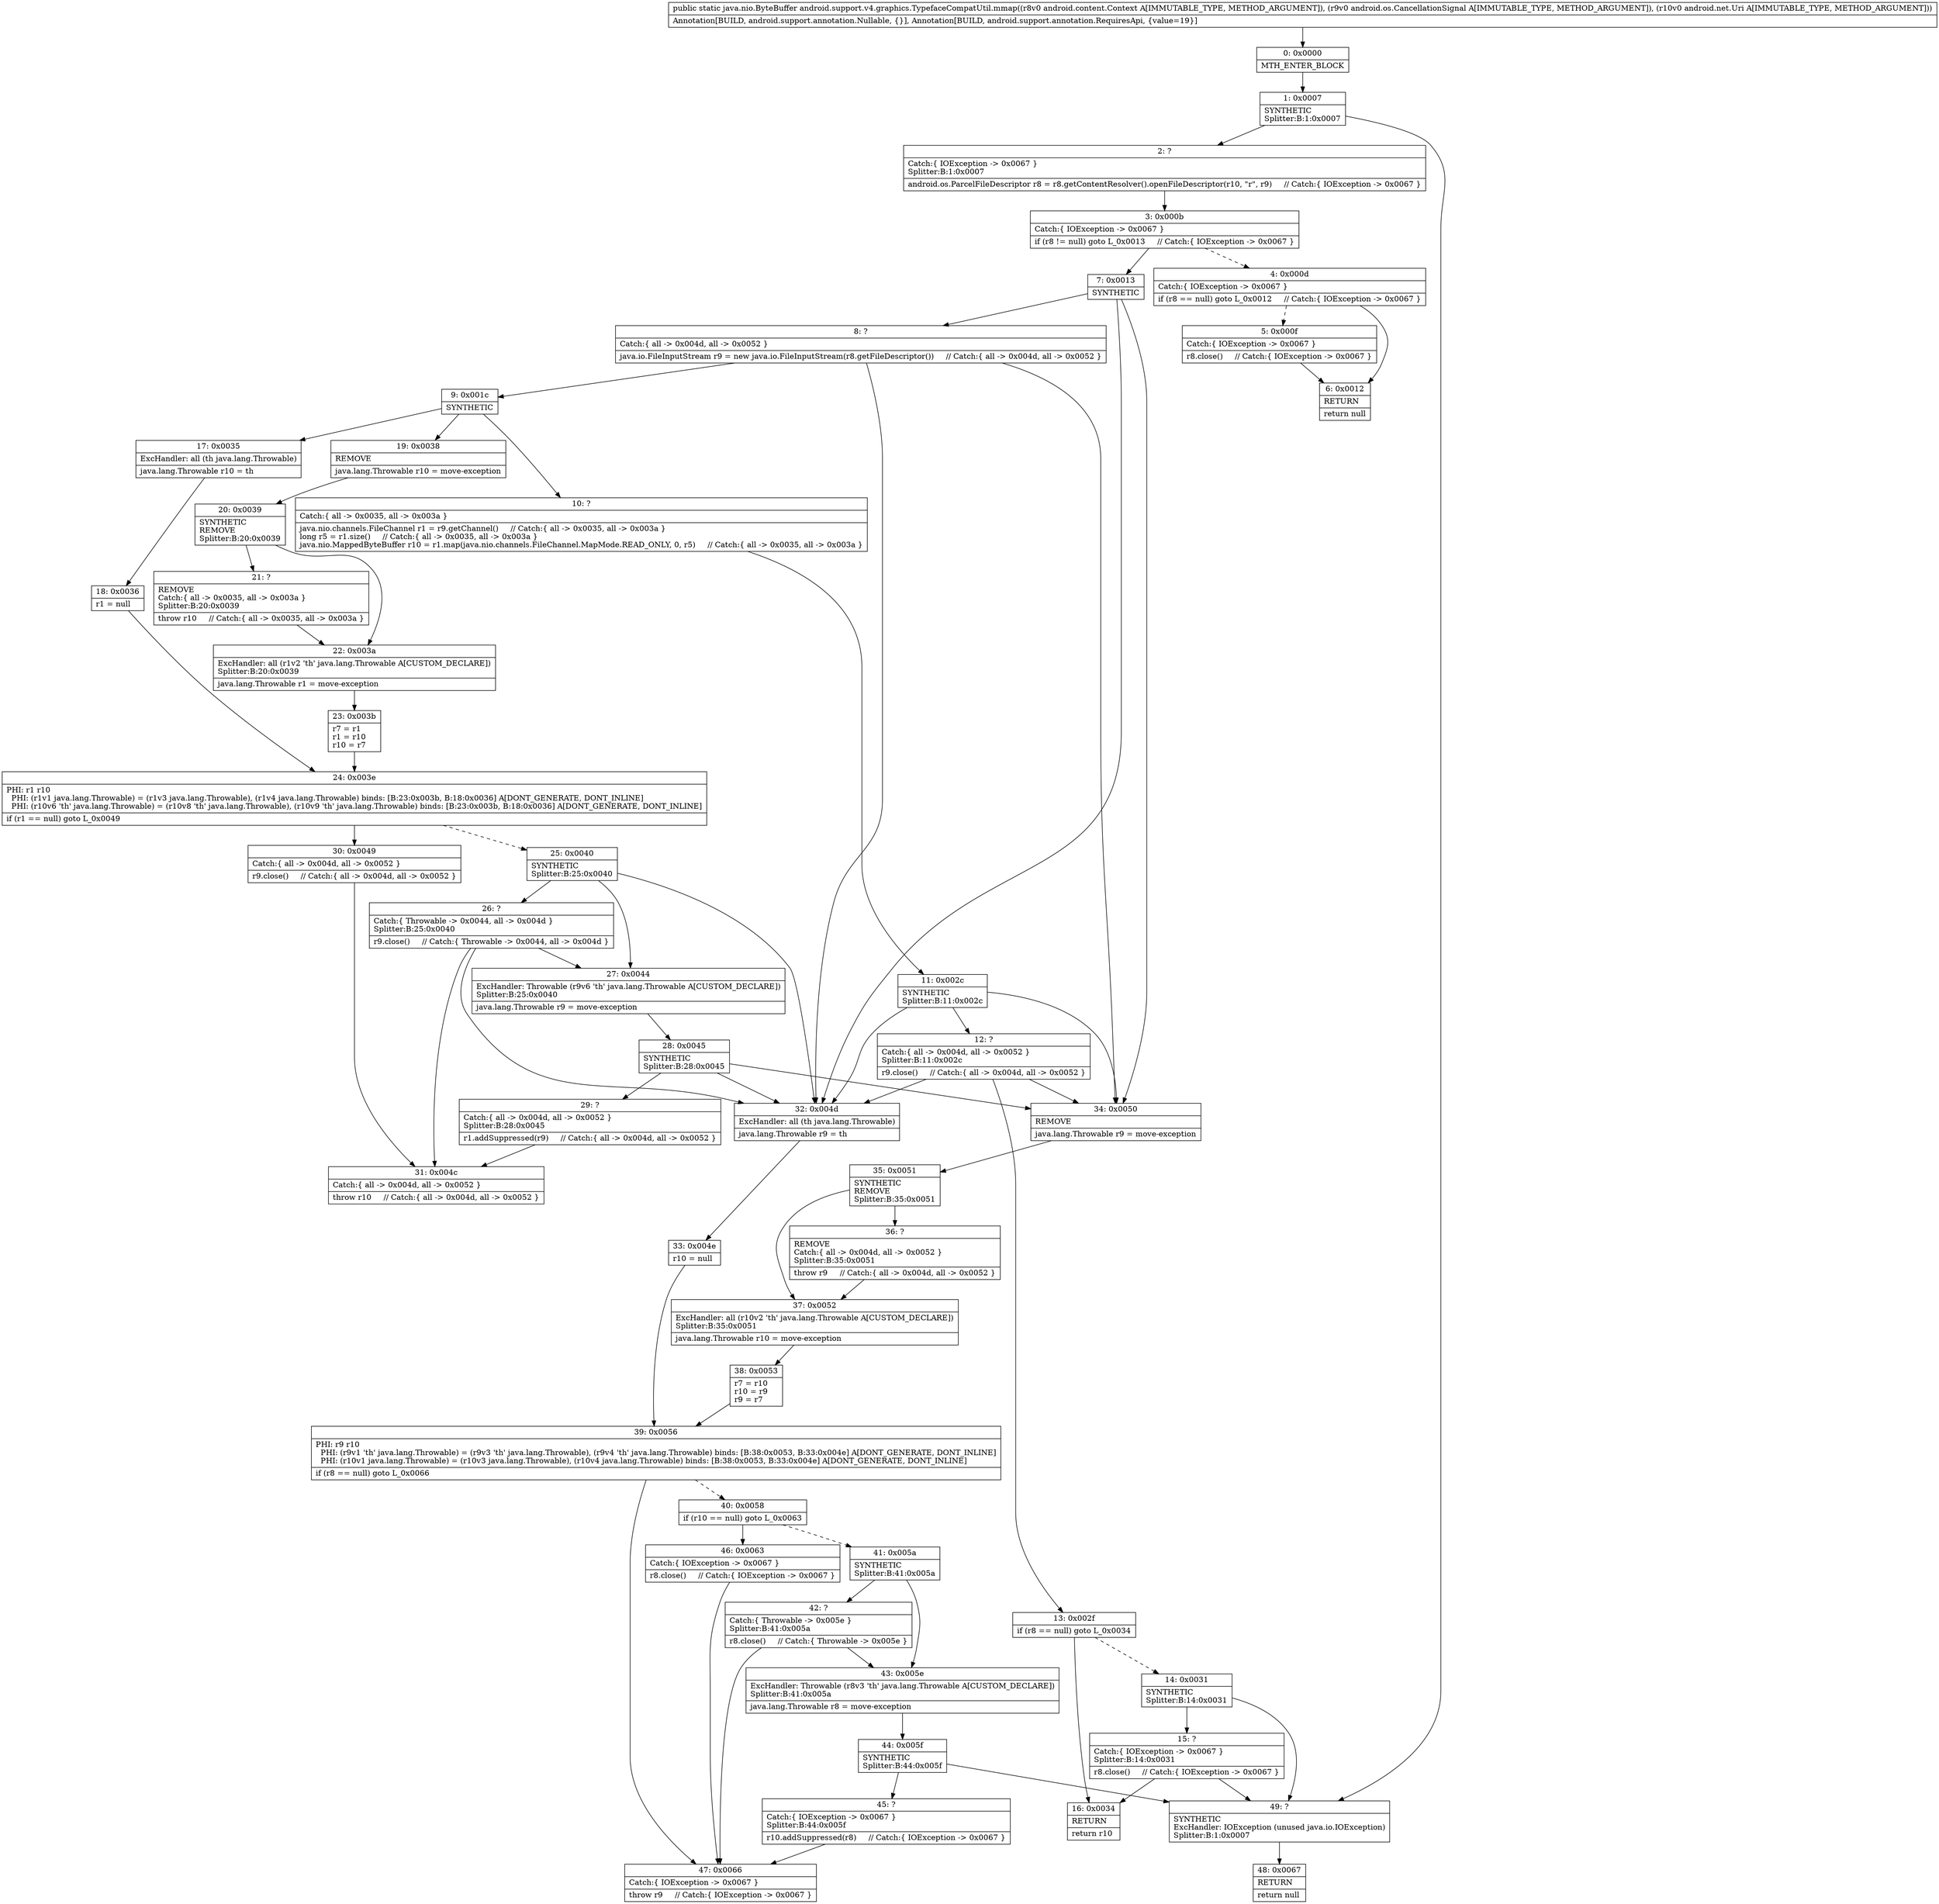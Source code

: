 digraph "CFG forandroid.support.v4.graphics.TypefaceCompatUtil.mmap(Landroid\/content\/Context;Landroid\/os\/CancellationSignal;Landroid\/net\/Uri;)Ljava\/nio\/ByteBuffer;" {
Node_0 [shape=record,label="{0\:\ 0x0000|MTH_ENTER_BLOCK\l}"];
Node_1 [shape=record,label="{1\:\ 0x0007|SYNTHETIC\lSplitter:B:1:0x0007\l}"];
Node_2 [shape=record,label="{2\:\ ?|Catch:\{ IOException \-\> 0x0067 \}\lSplitter:B:1:0x0007\l|android.os.ParcelFileDescriptor r8 = r8.getContentResolver().openFileDescriptor(r10, \"r\", r9)     \/\/ Catch:\{ IOException \-\> 0x0067 \}\l}"];
Node_3 [shape=record,label="{3\:\ 0x000b|Catch:\{ IOException \-\> 0x0067 \}\l|if (r8 != null) goto L_0x0013     \/\/ Catch:\{ IOException \-\> 0x0067 \}\l}"];
Node_4 [shape=record,label="{4\:\ 0x000d|Catch:\{ IOException \-\> 0x0067 \}\l|if (r8 == null) goto L_0x0012     \/\/ Catch:\{ IOException \-\> 0x0067 \}\l}"];
Node_5 [shape=record,label="{5\:\ 0x000f|Catch:\{ IOException \-\> 0x0067 \}\l|r8.close()     \/\/ Catch:\{ IOException \-\> 0x0067 \}\l}"];
Node_6 [shape=record,label="{6\:\ 0x0012|RETURN\l|return null\l}"];
Node_7 [shape=record,label="{7\:\ 0x0013|SYNTHETIC\l}"];
Node_8 [shape=record,label="{8\:\ ?|Catch:\{ all \-\> 0x004d, all \-\> 0x0052 \}\l|java.io.FileInputStream r9 = new java.io.FileInputStream(r8.getFileDescriptor())     \/\/ Catch:\{ all \-\> 0x004d, all \-\> 0x0052 \}\l}"];
Node_9 [shape=record,label="{9\:\ 0x001c|SYNTHETIC\l}"];
Node_10 [shape=record,label="{10\:\ ?|Catch:\{ all \-\> 0x0035, all \-\> 0x003a \}\l|java.nio.channels.FileChannel r1 = r9.getChannel()     \/\/ Catch:\{ all \-\> 0x0035, all \-\> 0x003a \}\llong r5 = r1.size()     \/\/ Catch:\{ all \-\> 0x0035, all \-\> 0x003a \}\ljava.nio.MappedByteBuffer r10 = r1.map(java.nio.channels.FileChannel.MapMode.READ_ONLY, 0, r5)     \/\/ Catch:\{ all \-\> 0x0035, all \-\> 0x003a \}\l}"];
Node_11 [shape=record,label="{11\:\ 0x002c|SYNTHETIC\lSplitter:B:11:0x002c\l}"];
Node_12 [shape=record,label="{12\:\ ?|Catch:\{ all \-\> 0x004d, all \-\> 0x0052 \}\lSplitter:B:11:0x002c\l|r9.close()     \/\/ Catch:\{ all \-\> 0x004d, all \-\> 0x0052 \}\l}"];
Node_13 [shape=record,label="{13\:\ 0x002f|if (r8 == null) goto L_0x0034\l}"];
Node_14 [shape=record,label="{14\:\ 0x0031|SYNTHETIC\lSplitter:B:14:0x0031\l}"];
Node_15 [shape=record,label="{15\:\ ?|Catch:\{ IOException \-\> 0x0067 \}\lSplitter:B:14:0x0031\l|r8.close()     \/\/ Catch:\{ IOException \-\> 0x0067 \}\l}"];
Node_16 [shape=record,label="{16\:\ 0x0034|RETURN\l|return r10\l}"];
Node_17 [shape=record,label="{17\:\ 0x0035|ExcHandler: all (th java.lang.Throwable)\l|java.lang.Throwable r10 = th\l}"];
Node_18 [shape=record,label="{18\:\ 0x0036|r1 = null\l}"];
Node_19 [shape=record,label="{19\:\ 0x0038|REMOVE\l|java.lang.Throwable r10 = move\-exception\l}"];
Node_20 [shape=record,label="{20\:\ 0x0039|SYNTHETIC\lREMOVE\lSplitter:B:20:0x0039\l}"];
Node_21 [shape=record,label="{21\:\ ?|REMOVE\lCatch:\{ all \-\> 0x0035, all \-\> 0x003a \}\lSplitter:B:20:0x0039\l|throw r10     \/\/ Catch:\{ all \-\> 0x0035, all \-\> 0x003a \}\l}"];
Node_22 [shape=record,label="{22\:\ 0x003a|ExcHandler: all (r1v2 'th' java.lang.Throwable A[CUSTOM_DECLARE])\lSplitter:B:20:0x0039\l|java.lang.Throwable r1 = move\-exception\l}"];
Node_23 [shape=record,label="{23\:\ 0x003b|r7 = r1\lr1 = r10\lr10 = r7\l}"];
Node_24 [shape=record,label="{24\:\ 0x003e|PHI: r1 r10 \l  PHI: (r1v1 java.lang.Throwable) = (r1v3 java.lang.Throwable), (r1v4 java.lang.Throwable) binds: [B:23:0x003b, B:18:0x0036] A[DONT_GENERATE, DONT_INLINE]\l  PHI: (r10v6 'th' java.lang.Throwable) = (r10v8 'th' java.lang.Throwable), (r10v9 'th' java.lang.Throwable) binds: [B:23:0x003b, B:18:0x0036] A[DONT_GENERATE, DONT_INLINE]\l|if (r1 == null) goto L_0x0049\l}"];
Node_25 [shape=record,label="{25\:\ 0x0040|SYNTHETIC\lSplitter:B:25:0x0040\l}"];
Node_26 [shape=record,label="{26\:\ ?|Catch:\{ Throwable \-\> 0x0044, all \-\> 0x004d \}\lSplitter:B:25:0x0040\l|r9.close()     \/\/ Catch:\{ Throwable \-\> 0x0044, all \-\> 0x004d \}\l}"];
Node_27 [shape=record,label="{27\:\ 0x0044|ExcHandler: Throwable (r9v6 'th' java.lang.Throwable A[CUSTOM_DECLARE])\lSplitter:B:25:0x0040\l|java.lang.Throwable r9 = move\-exception\l}"];
Node_28 [shape=record,label="{28\:\ 0x0045|SYNTHETIC\lSplitter:B:28:0x0045\l}"];
Node_29 [shape=record,label="{29\:\ ?|Catch:\{ all \-\> 0x004d, all \-\> 0x0052 \}\lSplitter:B:28:0x0045\l|r1.addSuppressed(r9)     \/\/ Catch:\{ all \-\> 0x004d, all \-\> 0x0052 \}\l}"];
Node_30 [shape=record,label="{30\:\ 0x0049|Catch:\{ all \-\> 0x004d, all \-\> 0x0052 \}\l|r9.close()     \/\/ Catch:\{ all \-\> 0x004d, all \-\> 0x0052 \}\l}"];
Node_31 [shape=record,label="{31\:\ 0x004c|Catch:\{ all \-\> 0x004d, all \-\> 0x0052 \}\l|throw r10     \/\/ Catch:\{ all \-\> 0x004d, all \-\> 0x0052 \}\l}"];
Node_32 [shape=record,label="{32\:\ 0x004d|ExcHandler: all (th java.lang.Throwable)\l|java.lang.Throwable r9 = th\l}"];
Node_33 [shape=record,label="{33\:\ 0x004e|r10 = null\l}"];
Node_34 [shape=record,label="{34\:\ 0x0050|REMOVE\l|java.lang.Throwable r9 = move\-exception\l}"];
Node_35 [shape=record,label="{35\:\ 0x0051|SYNTHETIC\lREMOVE\lSplitter:B:35:0x0051\l}"];
Node_36 [shape=record,label="{36\:\ ?|REMOVE\lCatch:\{ all \-\> 0x004d, all \-\> 0x0052 \}\lSplitter:B:35:0x0051\l|throw r9     \/\/ Catch:\{ all \-\> 0x004d, all \-\> 0x0052 \}\l}"];
Node_37 [shape=record,label="{37\:\ 0x0052|ExcHandler: all (r10v2 'th' java.lang.Throwable A[CUSTOM_DECLARE])\lSplitter:B:35:0x0051\l|java.lang.Throwable r10 = move\-exception\l}"];
Node_38 [shape=record,label="{38\:\ 0x0053|r7 = r10\lr10 = r9\lr9 = r7\l}"];
Node_39 [shape=record,label="{39\:\ 0x0056|PHI: r9 r10 \l  PHI: (r9v1 'th' java.lang.Throwable) = (r9v3 'th' java.lang.Throwable), (r9v4 'th' java.lang.Throwable) binds: [B:38:0x0053, B:33:0x004e] A[DONT_GENERATE, DONT_INLINE]\l  PHI: (r10v1 java.lang.Throwable) = (r10v3 java.lang.Throwable), (r10v4 java.lang.Throwable) binds: [B:38:0x0053, B:33:0x004e] A[DONT_GENERATE, DONT_INLINE]\l|if (r8 == null) goto L_0x0066\l}"];
Node_40 [shape=record,label="{40\:\ 0x0058|if (r10 == null) goto L_0x0063\l}"];
Node_41 [shape=record,label="{41\:\ 0x005a|SYNTHETIC\lSplitter:B:41:0x005a\l}"];
Node_42 [shape=record,label="{42\:\ ?|Catch:\{ Throwable \-\> 0x005e \}\lSplitter:B:41:0x005a\l|r8.close()     \/\/ Catch:\{ Throwable \-\> 0x005e \}\l}"];
Node_43 [shape=record,label="{43\:\ 0x005e|ExcHandler: Throwable (r8v3 'th' java.lang.Throwable A[CUSTOM_DECLARE])\lSplitter:B:41:0x005a\l|java.lang.Throwable r8 = move\-exception\l}"];
Node_44 [shape=record,label="{44\:\ 0x005f|SYNTHETIC\lSplitter:B:44:0x005f\l}"];
Node_45 [shape=record,label="{45\:\ ?|Catch:\{ IOException \-\> 0x0067 \}\lSplitter:B:44:0x005f\l|r10.addSuppressed(r8)     \/\/ Catch:\{ IOException \-\> 0x0067 \}\l}"];
Node_46 [shape=record,label="{46\:\ 0x0063|Catch:\{ IOException \-\> 0x0067 \}\l|r8.close()     \/\/ Catch:\{ IOException \-\> 0x0067 \}\l}"];
Node_47 [shape=record,label="{47\:\ 0x0066|Catch:\{ IOException \-\> 0x0067 \}\l|throw r9     \/\/ Catch:\{ IOException \-\> 0x0067 \}\l}"];
Node_48 [shape=record,label="{48\:\ 0x0067|RETURN\l|return null\l}"];
Node_49 [shape=record,label="{49\:\ ?|SYNTHETIC\lExcHandler: IOException (unused java.io.IOException)\lSplitter:B:1:0x0007\l}"];
MethodNode[shape=record,label="{public static java.nio.ByteBuffer android.support.v4.graphics.TypefaceCompatUtil.mmap((r8v0 android.content.Context A[IMMUTABLE_TYPE, METHOD_ARGUMENT]), (r9v0 android.os.CancellationSignal A[IMMUTABLE_TYPE, METHOD_ARGUMENT]), (r10v0 android.net.Uri A[IMMUTABLE_TYPE, METHOD_ARGUMENT]))  | Annotation[BUILD, android.support.annotation.Nullable, \{\}], Annotation[BUILD, android.support.annotation.RequiresApi, \{value=19\}]\l}"];
MethodNode -> Node_0;
Node_0 -> Node_1;
Node_1 -> Node_2;
Node_1 -> Node_49;
Node_2 -> Node_3;
Node_3 -> Node_4[style=dashed];
Node_3 -> Node_7;
Node_4 -> Node_5[style=dashed];
Node_4 -> Node_6;
Node_5 -> Node_6;
Node_7 -> Node_8;
Node_7 -> Node_34;
Node_7 -> Node_32;
Node_8 -> Node_9;
Node_8 -> Node_34;
Node_8 -> Node_32;
Node_9 -> Node_10;
Node_9 -> Node_19;
Node_9 -> Node_17;
Node_10 -> Node_11;
Node_11 -> Node_12;
Node_11 -> Node_34;
Node_11 -> Node_32;
Node_12 -> Node_13;
Node_12 -> Node_34;
Node_12 -> Node_32;
Node_13 -> Node_14[style=dashed];
Node_13 -> Node_16;
Node_14 -> Node_15;
Node_14 -> Node_49;
Node_15 -> Node_16;
Node_15 -> Node_49;
Node_17 -> Node_18;
Node_18 -> Node_24;
Node_19 -> Node_20;
Node_20 -> Node_21;
Node_20 -> Node_22;
Node_21 -> Node_22;
Node_22 -> Node_23;
Node_23 -> Node_24;
Node_24 -> Node_25[style=dashed];
Node_24 -> Node_30;
Node_25 -> Node_26;
Node_25 -> Node_27;
Node_25 -> Node_32;
Node_26 -> Node_27;
Node_26 -> Node_32;
Node_26 -> Node_31;
Node_27 -> Node_28;
Node_28 -> Node_29;
Node_28 -> Node_34;
Node_28 -> Node_32;
Node_29 -> Node_31;
Node_30 -> Node_31;
Node_32 -> Node_33;
Node_33 -> Node_39;
Node_34 -> Node_35;
Node_35 -> Node_36;
Node_35 -> Node_37;
Node_36 -> Node_37;
Node_37 -> Node_38;
Node_38 -> Node_39;
Node_39 -> Node_40[style=dashed];
Node_39 -> Node_47;
Node_40 -> Node_41[style=dashed];
Node_40 -> Node_46;
Node_41 -> Node_42;
Node_41 -> Node_43;
Node_42 -> Node_43;
Node_42 -> Node_47;
Node_43 -> Node_44;
Node_44 -> Node_45;
Node_44 -> Node_49;
Node_45 -> Node_47;
Node_46 -> Node_47;
Node_49 -> Node_48;
}

